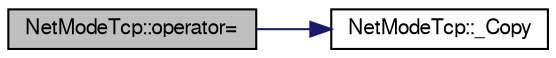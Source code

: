 digraph G
{
  edge [fontname="FreeSans",fontsize="10",labelfontname="FreeSans",labelfontsize="10"];
  node [fontname="FreeSans",fontsize="10",shape=record];
  rankdir=LR;
  Node1 [label="NetModeTcp::operator=",height=0.2,width=0.4,color="black", fillcolor="grey75", style="filled" fontcolor="black"];
  Node1 -> Node2 [color="midnightblue",fontsize="10",style="solid"];
  Node2 [label="NetModeTcp::_Copy",height=0.2,width=0.4,color="black", fillcolor="white", style="filled",URL="$class_net_mode_tcp.html#a6f39da706d3929c4fe98b477716d7769"];
}

